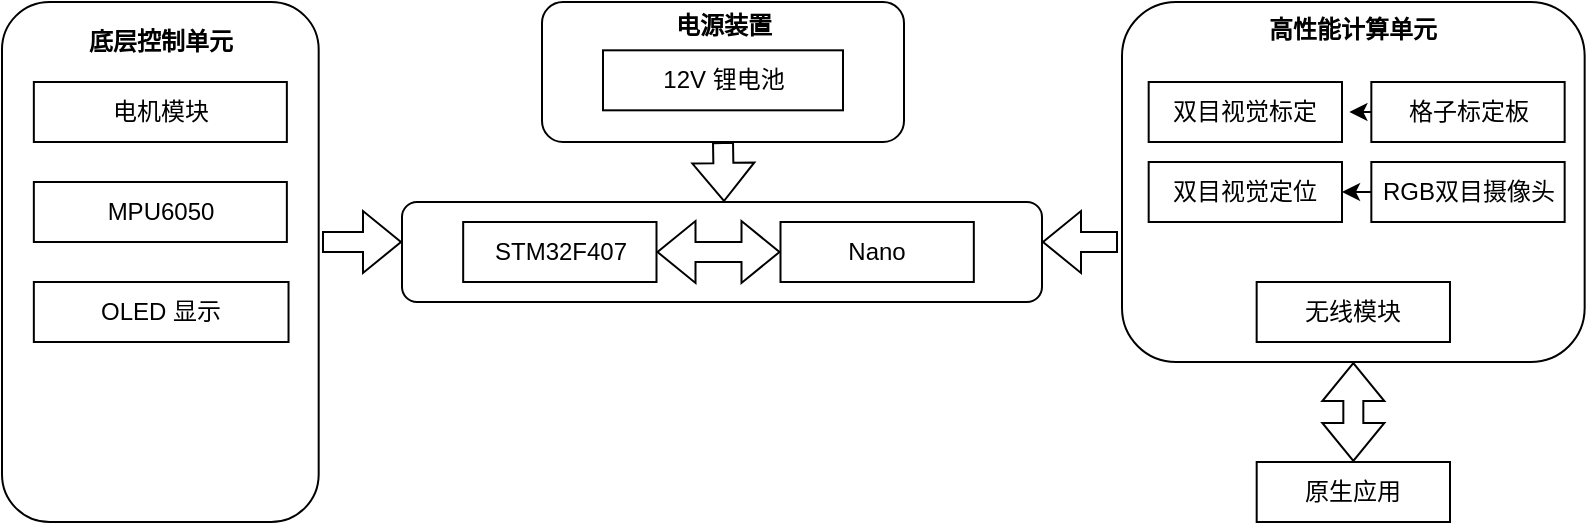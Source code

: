 <mxfile version="26.0.3">
  <diagram name="Page-1" id="GJa7JYYJgAsS5OasL08z">
    <mxGraphModel dx="1158" dy="509" grid="1" gridSize="10" guides="1" tooltips="1" connect="1" arrows="1" fold="1" page="1" pageScale="1" pageWidth="827" pageHeight="1169" math="0" shadow="0">
      <root>
        <mxCell id="0" />
        <mxCell id="1" parent="0" />
        <mxCell id="3x7n2LTm0AvlwtyBIQbi-3" value="" style="rounded=1;whiteSpace=wrap;html=1;" vertex="1" parent="1">
          <mxGeometry x="280" y="80" width="181" height="70" as="geometry" />
        </mxCell>
        <mxCell id="3x7n2LTm0AvlwtyBIQbi-4" value="" style="rounded=1;whiteSpace=wrap;html=1;" vertex="1" parent="1">
          <mxGeometry x="210" y="180" width="320" height="50" as="geometry" />
        </mxCell>
        <mxCell id="3x7n2LTm0AvlwtyBIQbi-5" value="" style="rounded=1;whiteSpace=wrap;html=1;" vertex="1" parent="1">
          <mxGeometry x="570" y="80" width="231.33" height="180" as="geometry" />
        </mxCell>
        <mxCell id="3x7n2LTm0AvlwtyBIQbi-6" value="" style="rounded=1;whiteSpace=wrap;html=1;" vertex="1" parent="1">
          <mxGeometry x="10" y="80" width="158.34" height="260" as="geometry" />
        </mxCell>
        <mxCell id="3x7n2LTm0AvlwtyBIQbi-7" value="电机模块" style="rounded=0;whiteSpace=wrap;html=1;" vertex="1" parent="1">
          <mxGeometry x="25.92" y="120" width="126.51" height="30" as="geometry" />
        </mxCell>
        <mxCell id="3x7n2LTm0AvlwtyBIQbi-8" value="OLED 显示" style="rounded=0;whiteSpace=wrap;html=1;" vertex="1" parent="1">
          <mxGeometry x="25.92" y="220" width="127.34" height="30" as="geometry" />
        </mxCell>
        <mxCell id="3x7n2LTm0AvlwtyBIQbi-9" value="MPU6050" style="rounded=0;whiteSpace=wrap;html=1;" vertex="1" parent="1">
          <mxGeometry x="25.92" y="170" width="126.51" height="30" as="geometry" />
        </mxCell>
        <mxCell id="3x7n2LTm0AvlwtyBIQbi-11" value="原生应用" style="rounded=0;whiteSpace=wrap;html=1;" vertex="1" parent="1">
          <mxGeometry x="637.34" y="310" width="96.66" height="30" as="geometry" />
        </mxCell>
        <mxCell id="3x7n2LTm0AvlwtyBIQbi-12" value="Nano" style="rounded=0;whiteSpace=wrap;html=1;" vertex="1" parent="1">
          <mxGeometry x="399.25" y="190" width="96.66" height="30" as="geometry" />
        </mxCell>
        <mxCell id="3x7n2LTm0AvlwtyBIQbi-13" value="双目视觉定位" style="rounded=0;whiteSpace=wrap;html=1;" vertex="1" parent="1">
          <mxGeometry x="583.34" y="160" width="96.66" height="30" as="geometry" />
        </mxCell>
        <mxCell id="3x7n2LTm0AvlwtyBIQbi-14" style="edgeStyle=orthogonalEdgeStyle;rounded=0;orthogonalLoop=1;jettySize=auto;html=1;exitX=0;exitY=0.5;exitDx=0;exitDy=0;entryX=1;entryY=0.5;entryDx=0;entryDy=0;" edge="1" parent="1" source="3x7n2LTm0AvlwtyBIQbi-15" target="3x7n2LTm0AvlwtyBIQbi-13">
          <mxGeometry relative="1" as="geometry" />
        </mxCell>
        <mxCell id="3x7n2LTm0AvlwtyBIQbi-15" value="RGB双目摄像头" style="rounded=0;whiteSpace=wrap;html=1;" vertex="1" parent="1">
          <mxGeometry x="694.67" y="160" width="96.66" height="30" as="geometry" />
        </mxCell>
        <mxCell id="3x7n2LTm0AvlwtyBIQbi-16" value="STM32F407" style="rounded=0;whiteSpace=wrap;html=1;" vertex="1" parent="1">
          <mxGeometry x="240.59" y="190" width="96.66" height="30" as="geometry" />
        </mxCell>
        <mxCell id="3x7n2LTm0AvlwtyBIQbi-17" value="" style="shape=flexArrow;endArrow=classic;startArrow=classic;html=1;rounded=0;entryX=0;entryY=0.5;entryDx=0;entryDy=0;exitX=1;exitY=0.5;exitDx=0;exitDy=0;" edge="1" parent="1" source="3x7n2LTm0AvlwtyBIQbi-16" target="3x7n2LTm0AvlwtyBIQbi-12">
          <mxGeometry width="100" height="100" relative="1" as="geometry">
            <mxPoint x="309.25" y="340" as="sourcePoint" />
            <mxPoint x="409.25" y="240" as="targetPoint" />
          </mxGeometry>
        </mxCell>
        <mxCell id="3x7n2LTm0AvlwtyBIQbi-18" value="12V 锂电池" style="rounded=0;whiteSpace=wrap;html=1;" vertex="1" parent="1">
          <mxGeometry x="310.5" y="104.16" width="120" height="30" as="geometry" />
        </mxCell>
        <mxCell id="3x7n2LTm0AvlwtyBIQbi-19" value="" style="shape=flexArrow;endArrow=classic;html=1;rounded=0;" edge="1" parent="1">
          <mxGeometry width="50" height="50" relative="1" as="geometry">
            <mxPoint x="170" y="200" as="sourcePoint" />
            <mxPoint x="210" y="200" as="targetPoint" />
          </mxGeometry>
        </mxCell>
        <mxCell id="3x7n2LTm0AvlwtyBIQbi-20" value="" style="shape=flexArrow;endArrow=classic;html=1;rounded=0;exitX=1.015;exitY=0.44;exitDx=0;exitDy=0;exitPerimeter=0;" edge="1" parent="1">
          <mxGeometry width="50" height="50" relative="1" as="geometry">
            <mxPoint x="568" y="200" as="sourcePoint" />
            <mxPoint x="530" y="200" as="targetPoint" />
          </mxGeometry>
        </mxCell>
        <mxCell id="3x7n2LTm0AvlwtyBIQbi-21" value="&lt;font face=&quot;Comic Sans MS&quot;&gt;&lt;span style=&quot;white-space: pre;&quot;&gt;&lt;b&gt;底层控制单元&lt;/b&gt;&lt;/span&gt;&lt;/font&gt;" style="text;html=1;strokeColor=none;fillColor=none;align=center;verticalAlign=middle;whiteSpace=wrap;rounded=0;" vertex="1" parent="1">
          <mxGeometry x="13.84" y="90" width="150.67" height="20" as="geometry" />
        </mxCell>
        <mxCell id="3x7n2LTm0AvlwtyBIQbi-22" value="&lt;b&gt;&lt;font face=&quot;Comic Sans MS&quot;&gt;高性能计算单元&lt;/font&gt;&lt;/b&gt;" style="text;html=1;strokeColor=none;fillColor=none;align=center;verticalAlign=middle;whiteSpace=wrap;rounded=0;" vertex="1" parent="1">
          <mxGeometry x="598.31" y="84.16" width="174.71" height="20" as="geometry" />
        </mxCell>
        <mxCell id="3x7n2LTm0AvlwtyBIQbi-23" value="&lt;b&gt;&lt;font face=&quot;Comic Sans MS&quot;&gt;电源装置&lt;/font&gt;&lt;/b&gt;" style="text;html=1;strokeColor=none;fillColor=none;align=center;verticalAlign=middle;whiteSpace=wrap;rounded=0;" vertex="1" parent="1">
          <mxGeometry x="306.5" y="80" width="128" height="24.16" as="geometry" />
        </mxCell>
        <mxCell id="3x7n2LTm0AvlwtyBIQbi-24" value="无线模块" style="rounded=0;whiteSpace=wrap;html=1;" vertex="1" parent="1">
          <mxGeometry x="637.33" y="220" width="96.66" height="30" as="geometry" />
        </mxCell>
        <mxCell id="3x7n2LTm0AvlwtyBIQbi-25" value="" style="shape=flexArrow;endArrow=classic;startArrow=classic;html=1;rounded=0;exitX=0.5;exitY=1;exitDx=0;exitDy=0;entryX=0.5;entryY=0;entryDx=0;entryDy=0;" edge="1" parent="1" source="3x7n2LTm0AvlwtyBIQbi-5" target="3x7n2LTm0AvlwtyBIQbi-11">
          <mxGeometry width="100" height="100" relative="1" as="geometry">
            <mxPoint x="470" y="294.5" as="sourcePoint" />
            <mxPoint x="580" y="294.5" as="targetPoint" />
          </mxGeometry>
        </mxCell>
        <mxCell id="3x7n2LTm0AvlwtyBIQbi-26" value="" style="shape=flexArrow;endArrow=classic;html=1;rounded=0;exitX=0.5;exitY=1;exitDx=0;exitDy=0;" edge="1" parent="1" source="3x7n2LTm0AvlwtyBIQbi-3">
          <mxGeometry width="50" height="50" relative="1" as="geometry">
            <mxPoint x="360" y="410" as="sourcePoint" />
            <mxPoint x="371" y="180" as="targetPoint" />
          </mxGeometry>
        </mxCell>
        <mxCell id="3x7n2LTm0AvlwtyBIQbi-27" value="格子标定板" style="rounded=0;whiteSpace=wrap;html=1;" vertex="1" parent="1">
          <mxGeometry x="694.67" y="120" width="96.66" height="30" as="geometry" />
        </mxCell>
        <mxCell id="3x7n2LTm0AvlwtyBIQbi-28" value="双目视觉标定" style="rounded=0;whiteSpace=wrap;html=1;" vertex="1" parent="1">
          <mxGeometry x="583.34" y="120" width="96.66" height="30" as="geometry" />
        </mxCell>
        <mxCell id="3x7n2LTm0AvlwtyBIQbi-29" style="edgeStyle=orthogonalEdgeStyle;rounded=0;orthogonalLoop=1;jettySize=auto;html=1;exitX=0;exitY=0.5;exitDx=0;exitDy=0;entryX=1.038;entryY=0.49;entryDx=0;entryDy=0;entryPerimeter=0;" edge="1" parent="1" source="3x7n2LTm0AvlwtyBIQbi-27" target="3x7n2LTm0AvlwtyBIQbi-28">
          <mxGeometry relative="1" as="geometry" />
        </mxCell>
      </root>
    </mxGraphModel>
  </diagram>
</mxfile>
